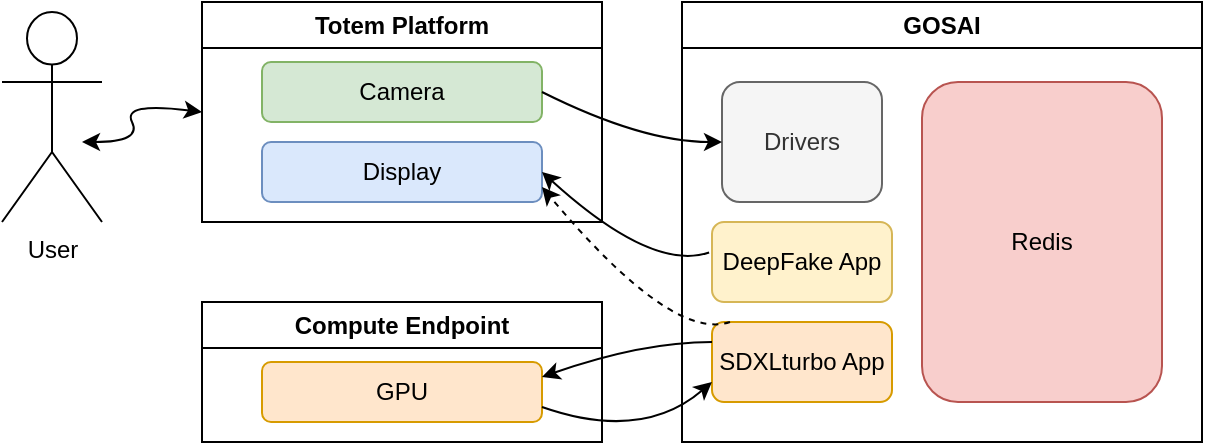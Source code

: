 <mxfile version="24.7.16">
  <diagram name="Page-1" id="K4JgPBNIt-lu5pR0Hjhh">
    <mxGraphModel dx="819" dy="413" grid="1" gridSize="10" guides="1" tooltips="1" connect="1" arrows="1" fold="1" page="1" pageScale="1" pageWidth="850" pageHeight="1100" math="0" shadow="0">
      <root>
        <mxCell id="0" />
        <mxCell id="1" parent="0" />
        <mxCell id="Tr6TNFyOmBAZaWiCRIME-1" value="GOSAI" style="swimlane;whiteSpace=wrap;html=1;" vertex="1" parent="1">
          <mxGeometry x="400" y="180" width="260" height="220" as="geometry" />
        </mxCell>
        <mxCell id="Tr6TNFyOmBAZaWiCRIME-7" value="Drivers" style="rounded=1;whiteSpace=wrap;html=1;fillColor=#f5f5f5;fontColor=#333333;strokeColor=#666666;" vertex="1" parent="Tr6TNFyOmBAZaWiCRIME-1">
          <mxGeometry x="20" y="40" width="80" height="60" as="geometry" />
        </mxCell>
        <mxCell id="Tr6TNFyOmBAZaWiCRIME-8" value="Redis" style="rounded=1;whiteSpace=wrap;html=1;fillColor=#f8cecc;strokeColor=#b85450;" vertex="1" parent="Tr6TNFyOmBAZaWiCRIME-1">
          <mxGeometry x="120" y="40" width="120" height="160" as="geometry" />
        </mxCell>
        <mxCell id="Tr6TNFyOmBAZaWiCRIME-10" value="DeepFake App" style="rounded=1;whiteSpace=wrap;html=1;fillColor=#fff2cc;strokeColor=#d6b656;" vertex="1" parent="Tr6TNFyOmBAZaWiCRIME-1">
          <mxGeometry x="15" y="110" width="90" height="40" as="geometry" />
        </mxCell>
        <mxCell id="Tr6TNFyOmBAZaWiCRIME-11" value="SDXLturbo App" style="rounded=1;whiteSpace=wrap;html=1;fillColor=#ffe6cc;strokeColor=#d79b00;" vertex="1" parent="Tr6TNFyOmBAZaWiCRIME-1">
          <mxGeometry x="15" y="160" width="90" height="40" as="geometry" />
        </mxCell>
        <mxCell id="Tr6TNFyOmBAZaWiCRIME-2" value="Totem Platform" style="swimlane;whiteSpace=wrap;html=1;" vertex="1" parent="1">
          <mxGeometry x="160" y="180" width="200" height="110" as="geometry" />
        </mxCell>
        <mxCell id="Tr6TNFyOmBAZaWiCRIME-4" value="Camera" style="rounded=1;whiteSpace=wrap;html=1;fillColor=#d5e8d4;strokeColor=#82b366;" vertex="1" parent="Tr6TNFyOmBAZaWiCRIME-2">
          <mxGeometry x="30" y="30" width="140" height="30" as="geometry" />
        </mxCell>
        <mxCell id="Tr6TNFyOmBAZaWiCRIME-5" value="Display" style="rounded=1;whiteSpace=wrap;html=1;fillColor=#dae8fc;strokeColor=#6c8ebf;" vertex="1" parent="Tr6TNFyOmBAZaWiCRIME-2">
          <mxGeometry x="30" y="70" width="140" height="30" as="geometry" />
        </mxCell>
        <mxCell id="Tr6TNFyOmBAZaWiCRIME-12" value="User" style="shape=umlActor;verticalLabelPosition=bottom;verticalAlign=top;html=1;outlineConnect=0;" vertex="1" parent="1">
          <mxGeometry x="60" y="185" width="50" height="105" as="geometry" />
        </mxCell>
        <mxCell id="Tr6TNFyOmBAZaWiCRIME-13" value="Compute Endpoint" style="swimlane;whiteSpace=wrap;html=1;" vertex="1" parent="1">
          <mxGeometry x="160" y="330" width="200" height="70" as="geometry" />
        </mxCell>
        <mxCell id="Tr6TNFyOmBAZaWiCRIME-6" value="GPU" style="rounded=1;whiteSpace=wrap;html=1;fillColor=#ffe6cc;strokeColor=#d79b00;" vertex="1" parent="Tr6TNFyOmBAZaWiCRIME-13">
          <mxGeometry x="30" y="30" width="140" height="30" as="geometry" />
        </mxCell>
        <mxCell id="Tr6TNFyOmBAZaWiCRIME-16" value="" style="curved=1;endArrow=classic;html=1;rounded=0;exitX=1;exitY=0.5;exitDx=0;exitDy=0;entryX=0;entryY=0.5;entryDx=0;entryDy=0;" edge="1" parent="1" source="Tr6TNFyOmBAZaWiCRIME-4" target="Tr6TNFyOmBAZaWiCRIME-7">
          <mxGeometry width="50" height="50" relative="1" as="geometry">
            <mxPoint x="250" y="380" as="sourcePoint" />
            <mxPoint x="300" y="330" as="targetPoint" />
            <Array as="points">
              <mxPoint x="380" y="250" />
            </Array>
          </mxGeometry>
        </mxCell>
        <mxCell id="Tr6TNFyOmBAZaWiCRIME-17" value="" style="curved=1;endArrow=classic;html=1;rounded=0;exitX=1;exitY=0.75;exitDx=0;exitDy=0;entryX=0;entryY=0.75;entryDx=0;entryDy=0;" edge="1" parent="1" source="Tr6TNFyOmBAZaWiCRIME-6" target="Tr6TNFyOmBAZaWiCRIME-11">
          <mxGeometry width="50" height="50" relative="1" as="geometry">
            <mxPoint x="330" y="375" as="sourcePoint" />
            <mxPoint x="420" y="400" as="targetPoint" />
            <Array as="points">
              <mxPoint x="380" y="400" />
            </Array>
          </mxGeometry>
        </mxCell>
        <mxCell id="Tr6TNFyOmBAZaWiCRIME-18" value="" style="curved=1;endArrow=classic;html=1;rounded=0;exitX=0;exitY=0.25;exitDx=0;exitDy=0;entryX=1;entryY=0.25;entryDx=0;entryDy=0;" edge="1" parent="1" source="Tr6TNFyOmBAZaWiCRIME-11" target="Tr6TNFyOmBAZaWiCRIME-6">
          <mxGeometry width="50" height="50" relative="1" as="geometry">
            <mxPoint x="330" y="363" as="sourcePoint" />
            <mxPoint x="380" y="330" as="targetPoint" />
            <Array as="points">
              <mxPoint x="380" y="350" />
            </Array>
          </mxGeometry>
        </mxCell>
        <mxCell id="Tr6TNFyOmBAZaWiCRIME-19" value="" style="curved=1;endArrow=classic;html=1;rounded=0;exitX=-0.016;exitY=0.382;exitDx=0;exitDy=0;entryX=1;entryY=0.5;entryDx=0;entryDy=0;exitPerimeter=0;" edge="1" parent="1" source="Tr6TNFyOmBAZaWiCRIME-10" target="Tr6TNFyOmBAZaWiCRIME-5">
          <mxGeometry width="50" height="50" relative="1" as="geometry">
            <mxPoint x="335" y="290" as="sourcePoint" />
            <mxPoint x="425" y="315" as="targetPoint" />
            <Array as="points">
              <mxPoint x="385" y="315" />
            </Array>
          </mxGeometry>
        </mxCell>
        <mxCell id="Tr6TNFyOmBAZaWiCRIME-20" value="" style="curved=1;endArrow=classic;html=1;rounded=0;exitX=-0.016;exitY=0.382;exitDx=0;exitDy=0;entryX=1;entryY=0.75;entryDx=0;entryDy=0;exitPerimeter=0;dashed=1;" edge="1" parent="1" target="Tr6TNFyOmBAZaWiCRIME-5">
          <mxGeometry width="50" height="50" relative="1" as="geometry">
            <mxPoint x="424" y="340" as="sourcePoint" />
            <mxPoint x="340" y="300" as="targetPoint" />
            <Array as="points">
              <mxPoint x="395" y="350" />
            </Array>
          </mxGeometry>
        </mxCell>
        <mxCell id="Tr6TNFyOmBAZaWiCRIME-21" value="" style="curved=1;endArrow=classic;html=1;rounded=0;entryX=0;entryY=0.5;entryDx=0;entryDy=0;startArrow=classic;startFill=1;" edge="1" parent="1" target="Tr6TNFyOmBAZaWiCRIME-2">
          <mxGeometry width="50" height="50" relative="1" as="geometry">
            <mxPoint x="100" y="250" as="sourcePoint" />
            <mxPoint x="150" y="200" as="targetPoint" />
            <Array as="points">
              <mxPoint x="130" y="250" />
              <mxPoint x="120" y="230" />
            </Array>
          </mxGeometry>
        </mxCell>
      </root>
    </mxGraphModel>
  </diagram>
</mxfile>

